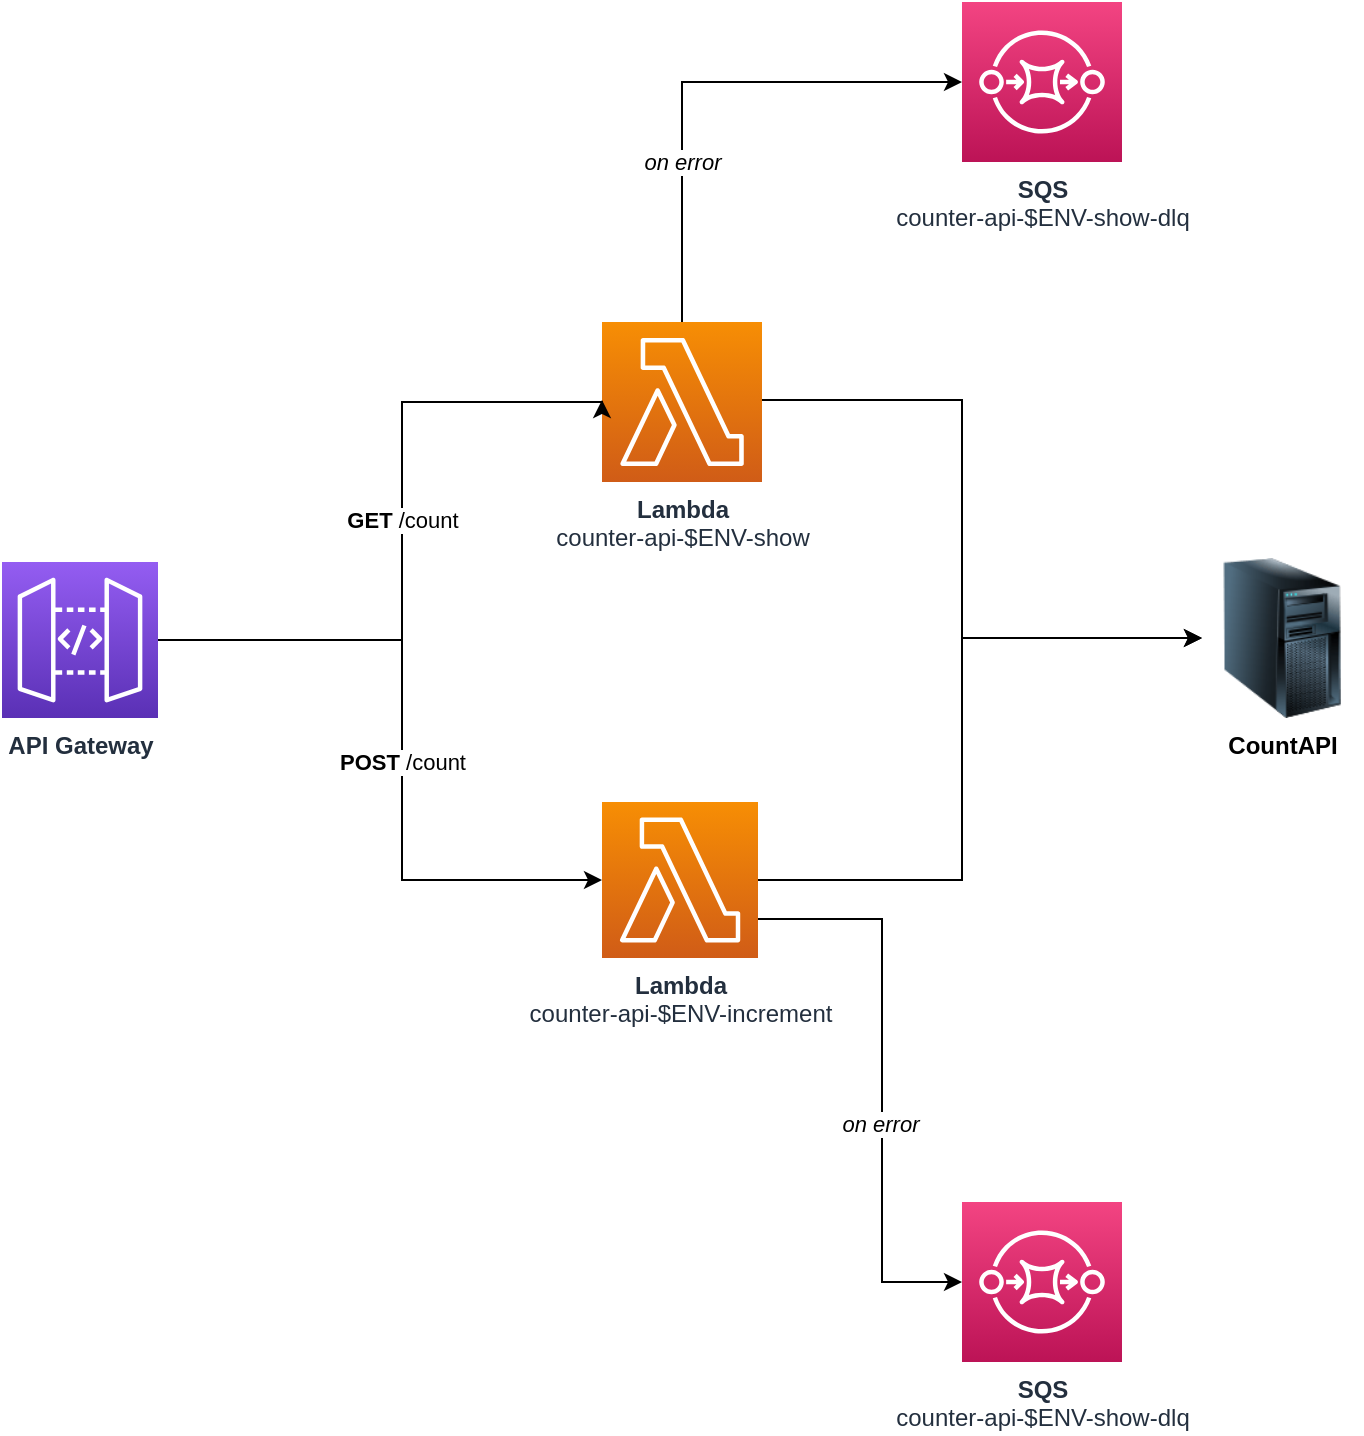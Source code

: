 <mxfile version="14.6.9" type="device"><diagram id="E5QB4LaqGPI8vLQtt6AC" name="Page-1"><mxGraphModel dx="2462" dy="776" grid="1" gridSize="10" guides="1" tooltips="1" connect="1" arrows="1" fold="1" page="0" pageScale="1" pageWidth="827" pageHeight="1169" math="0" shadow="0"><root><mxCell id="0"/><mxCell id="1" parent="0"/><mxCell id="abuUtugDYFHJ7XQ9Czsj-9" style="edgeStyle=orthogonalEdgeStyle;rounded=0;orthogonalLoop=1;jettySize=auto;html=1;entryX=0;entryY=0.5;entryDx=0;entryDy=0;" edge="1" parent="1" source="abuUtugDYFHJ7XQ9Czsj-1" target="abuUtugDYFHJ7XQ9Czsj-3"><mxGeometry relative="1" as="geometry"><mxPoint x="280" y="358" as="targetPoint"/><Array as="points"><mxPoint x="200" y="239"/><mxPoint x="200" y="358"/></Array></mxGeometry></mxCell><mxCell id="abuUtugDYFHJ7XQ9Czsj-12" style="edgeStyle=orthogonalEdgeStyle;rounded=0;orthogonalLoop=1;jettySize=auto;html=1;exitX=0.5;exitY=0;exitDx=0;exitDy=0;exitPerimeter=0;entryX=0;entryY=0.5;entryDx=0;entryDy=0;entryPerimeter=0;" edge="1" parent="1" source="abuUtugDYFHJ7XQ9Czsj-1" target="abuUtugDYFHJ7XQ9Czsj-11"><mxGeometry relative="1" as="geometry"/></mxCell><mxCell id="abuUtugDYFHJ7XQ9Czsj-15" value="&lt;i&gt;on error&lt;/i&gt;" style="edgeLabel;html=1;align=center;verticalAlign=middle;resizable=0;points=[];" vertex="1" connectable="0" parent="abuUtugDYFHJ7XQ9Czsj-12"><mxGeometry x="-0.415" y="3" relative="1" as="geometry"><mxPoint x="3" y="-4" as="offset"/></mxGeometry></mxCell><mxCell id="abuUtugDYFHJ7XQ9Czsj-1" value="&lt;b&gt;Lambda&lt;/b&gt;&lt;br&gt;counter-api-$ENV-show" style="points=[[0,0,0],[0.25,0,0],[0.5,0,0],[0.75,0,0],[1,0,0],[0,1,0],[0.25,1,0],[0.5,1,0],[0.75,1,0],[1,1,0],[0,0.25,0],[0,0.5,0],[0,0.75,0],[1,0.25,0],[1,0.5,0],[1,0.75,0]];outlineConnect=0;fontColor=#232F3E;gradientColor=#F78E04;gradientDirection=north;fillColor=#D05C17;strokeColor=#ffffff;dashed=0;verticalLabelPosition=bottom;verticalAlign=top;align=center;html=1;fontSize=12;fontStyle=0;aspect=fixed;shape=mxgraph.aws4.resourceIcon;resIcon=mxgraph.aws4.lambda;" vertex="1" parent="1"><mxGeometry x="20" y="200" width="80" height="80" as="geometry"/></mxCell><mxCell id="abuUtugDYFHJ7XQ9Czsj-5" style="edgeStyle=orthogonalEdgeStyle;rounded=0;orthogonalLoop=1;jettySize=auto;html=1;" edge="1" parent="1" source="abuUtugDYFHJ7XQ9Czsj-2"><mxGeometry relative="1" as="geometry"><mxPoint x="20" y="239" as="targetPoint"/><Array as="points"><mxPoint x="-80" y="359"/><mxPoint x="-80" y="240"/></Array></mxGeometry></mxCell><mxCell id="abuUtugDYFHJ7XQ9Czsj-7" value="&lt;b&gt;GET&lt;/b&gt; /count" style="edgeLabel;html=1;align=center;verticalAlign=middle;resizable=0;points=[];" vertex="1" connectable="0" parent="abuUtugDYFHJ7XQ9Czsj-5"><mxGeometry x="0.024" relative="1" as="geometry"><mxPoint y="-7" as="offset"/></mxGeometry></mxCell><mxCell id="abuUtugDYFHJ7XQ9Czsj-6" style="edgeStyle=orthogonalEdgeStyle;rounded=0;orthogonalLoop=1;jettySize=auto;html=1;entryX=0;entryY=0.5;entryDx=0;entryDy=0;entryPerimeter=0;" edge="1" parent="1" source="abuUtugDYFHJ7XQ9Czsj-2" target="abuUtugDYFHJ7XQ9Czsj-4"><mxGeometry relative="1" as="geometry"><Array as="points"><mxPoint x="-80" y="359"/><mxPoint x="-80" y="479"/></Array></mxGeometry></mxCell><mxCell id="abuUtugDYFHJ7XQ9Czsj-8" value="&lt;b&gt;POST&lt;/b&gt; /count" style="edgeLabel;html=1;align=center;verticalAlign=middle;resizable=0;points=[];" vertex="1" connectable="0" parent="abuUtugDYFHJ7XQ9Czsj-6"><mxGeometry x="-0.199" y="5" relative="1" as="geometry"><mxPoint x="-5" y="46" as="offset"/></mxGeometry></mxCell><mxCell id="abuUtugDYFHJ7XQ9Czsj-2" value="&lt;b&gt;API Gateway&lt;/b&gt;" style="points=[[0,0,0],[0.25,0,0],[0.5,0,0],[0.75,0,0],[1,0,0],[0,1,0],[0.25,1,0],[0.5,1,0],[0.75,1,0],[1,1,0],[0,0.25,0],[0,0.5,0],[0,0.75,0],[1,0.25,0],[1,0.5,0],[1,0.75,0]];outlineConnect=0;fontColor=#232F3E;gradientColor=#945DF2;gradientDirection=north;fillColor=#5A30B5;strokeColor=#ffffff;dashed=0;verticalLabelPosition=bottom;verticalAlign=top;align=center;html=1;fontSize=12;fontStyle=0;aspect=fixed;shape=mxgraph.aws4.resourceIcon;resIcon=mxgraph.aws4.api_gateway;" vertex="1" parent="1"><mxGeometry x="-280" y="320" width="78" height="78" as="geometry"/></mxCell><mxCell id="abuUtugDYFHJ7XQ9Czsj-3" value="&lt;b&gt;CountAPI&lt;/b&gt;" style="image;html=1;image=img/lib/clip_art/computers/Server_Tower_128x128.png" vertex="1" parent="1"><mxGeometry x="320" y="318" width="80" height="80" as="geometry"/></mxCell><mxCell id="abuUtugDYFHJ7XQ9Czsj-10" style="edgeStyle=orthogonalEdgeStyle;rounded=0;orthogonalLoop=1;jettySize=auto;html=1;entryX=0;entryY=0.5;entryDx=0;entryDy=0;" edge="1" parent="1" source="abuUtugDYFHJ7XQ9Czsj-4" target="abuUtugDYFHJ7XQ9Czsj-3"><mxGeometry relative="1" as="geometry"><mxPoint x="310" y="390" as="targetPoint"/><Array as="points"><mxPoint x="200" y="479"/><mxPoint x="200" y="358"/></Array></mxGeometry></mxCell><mxCell id="abuUtugDYFHJ7XQ9Czsj-14" style="edgeStyle=orthogonalEdgeStyle;rounded=0;orthogonalLoop=1;jettySize=auto;html=1;entryX=0;entryY=0.5;entryDx=0;entryDy=0;entryPerimeter=0;exitX=1;exitY=0.75;exitDx=0;exitDy=0;exitPerimeter=0;" edge="1" parent="1" source="abuUtugDYFHJ7XQ9Czsj-4" target="abuUtugDYFHJ7XQ9Czsj-13"><mxGeometry relative="1" as="geometry"><Array as="points"><mxPoint x="160" y="499"/><mxPoint x="160" y="680"/></Array></mxGeometry></mxCell><mxCell id="abuUtugDYFHJ7XQ9Czsj-16" value="&lt;i&gt;on error&lt;/i&gt;" style="edgeLabel;html=1;align=center;verticalAlign=middle;resizable=0;points=[];" vertex="1" connectable="0" parent="abuUtugDYFHJ7XQ9Czsj-14"><mxGeometry x="-0.03" y="-1" relative="1" as="geometry"><mxPoint y="27" as="offset"/></mxGeometry></mxCell><mxCell id="abuUtugDYFHJ7XQ9Czsj-4" value="&lt;b&gt;Lambda&lt;/b&gt;&lt;br&gt;counter-api-$ENV-increment" style="points=[[0,0,0],[0.25,0,0],[0.5,0,0],[0.75,0,0],[1,0,0],[0,1,0],[0.25,1,0],[0.5,1,0],[0.75,1,0],[1,1,0],[0,0.25,0],[0,0.5,0],[0,0.75,0],[1,0.25,0],[1,0.5,0],[1,0.75,0]];outlineConnect=0;fontColor=#232F3E;gradientColor=#F78E04;gradientDirection=north;fillColor=#D05C17;strokeColor=#ffffff;dashed=0;verticalLabelPosition=bottom;verticalAlign=top;align=center;html=1;fontSize=12;fontStyle=0;aspect=fixed;shape=mxgraph.aws4.resourceIcon;resIcon=mxgraph.aws4.lambda;" vertex="1" parent="1"><mxGeometry x="20" y="440" width="78" height="78" as="geometry"/></mxCell><mxCell id="abuUtugDYFHJ7XQ9Czsj-11" value="&lt;b&gt;SQS&lt;/b&gt;&lt;br&gt;counter-api-$ENV-show-dlq" style="points=[[0,0,0],[0.25,0,0],[0.5,0,0],[0.75,0,0],[1,0,0],[0,1,0],[0.25,1,0],[0.5,1,0],[0.75,1,0],[1,1,0],[0,0.25,0],[0,0.5,0],[0,0.75,0],[1,0.25,0],[1,0.5,0],[1,0.75,0]];outlineConnect=0;fontColor=#232F3E;gradientColor=#F34482;gradientDirection=north;fillColor=#BC1356;strokeColor=#ffffff;dashed=0;verticalLabelPosition=bottom;verticalAlign=top;align=center;html=1;fontSize=12;fontStyle=0;aspect=fixed;shape=mxgraph.aws4.resourceIcon;resIcon=mxgraph.aws4.sqs;" vertex="1" parent="1"><mxGeometry x="200" y="40" width="80" height="80" as="geometry"/></mxCell><mxCell id="abuUtugDYFHJ7XQ9Czsj-13" value="&lt;b&gt;SQS&lt;/b&gt;&lt;br&gt;counter-api-$ENV-show-dlq" style="points=[[0,0,0],[0.25,0,0],[0.5,0,0],[0.75,0,0],[1,0,0],[0,1,0],[0.25,1,0],[0.5,1,0],[0.75,1,0],[1,1,0],[0,0.25,0],[0,0.5,0],[0,0.75,0],[1,0.25,0],[1,0.5,0],[1,0.75,0]];outlineConnect=0;fontColor=#232F3E;gradientColor=#F34482;gradientDirection=north;fillColor=#BC1356;strokeColor=#ffffff;dashed=0;verticalLabelPosition=bottom;verticalAlign=top;align=center;html=1;fontSize=12;fontStyle=0;aspect=fixed;shape=mxgraph.aws4.resourceIcon;resIcon=mxgraph.aws4.sqs;" vertex="1" parent="1"><mxGeometry x="200" y="640" width="80" height="80" as="geometry"/></mxCell></root></mxGraphModel></diagram></mxfile>